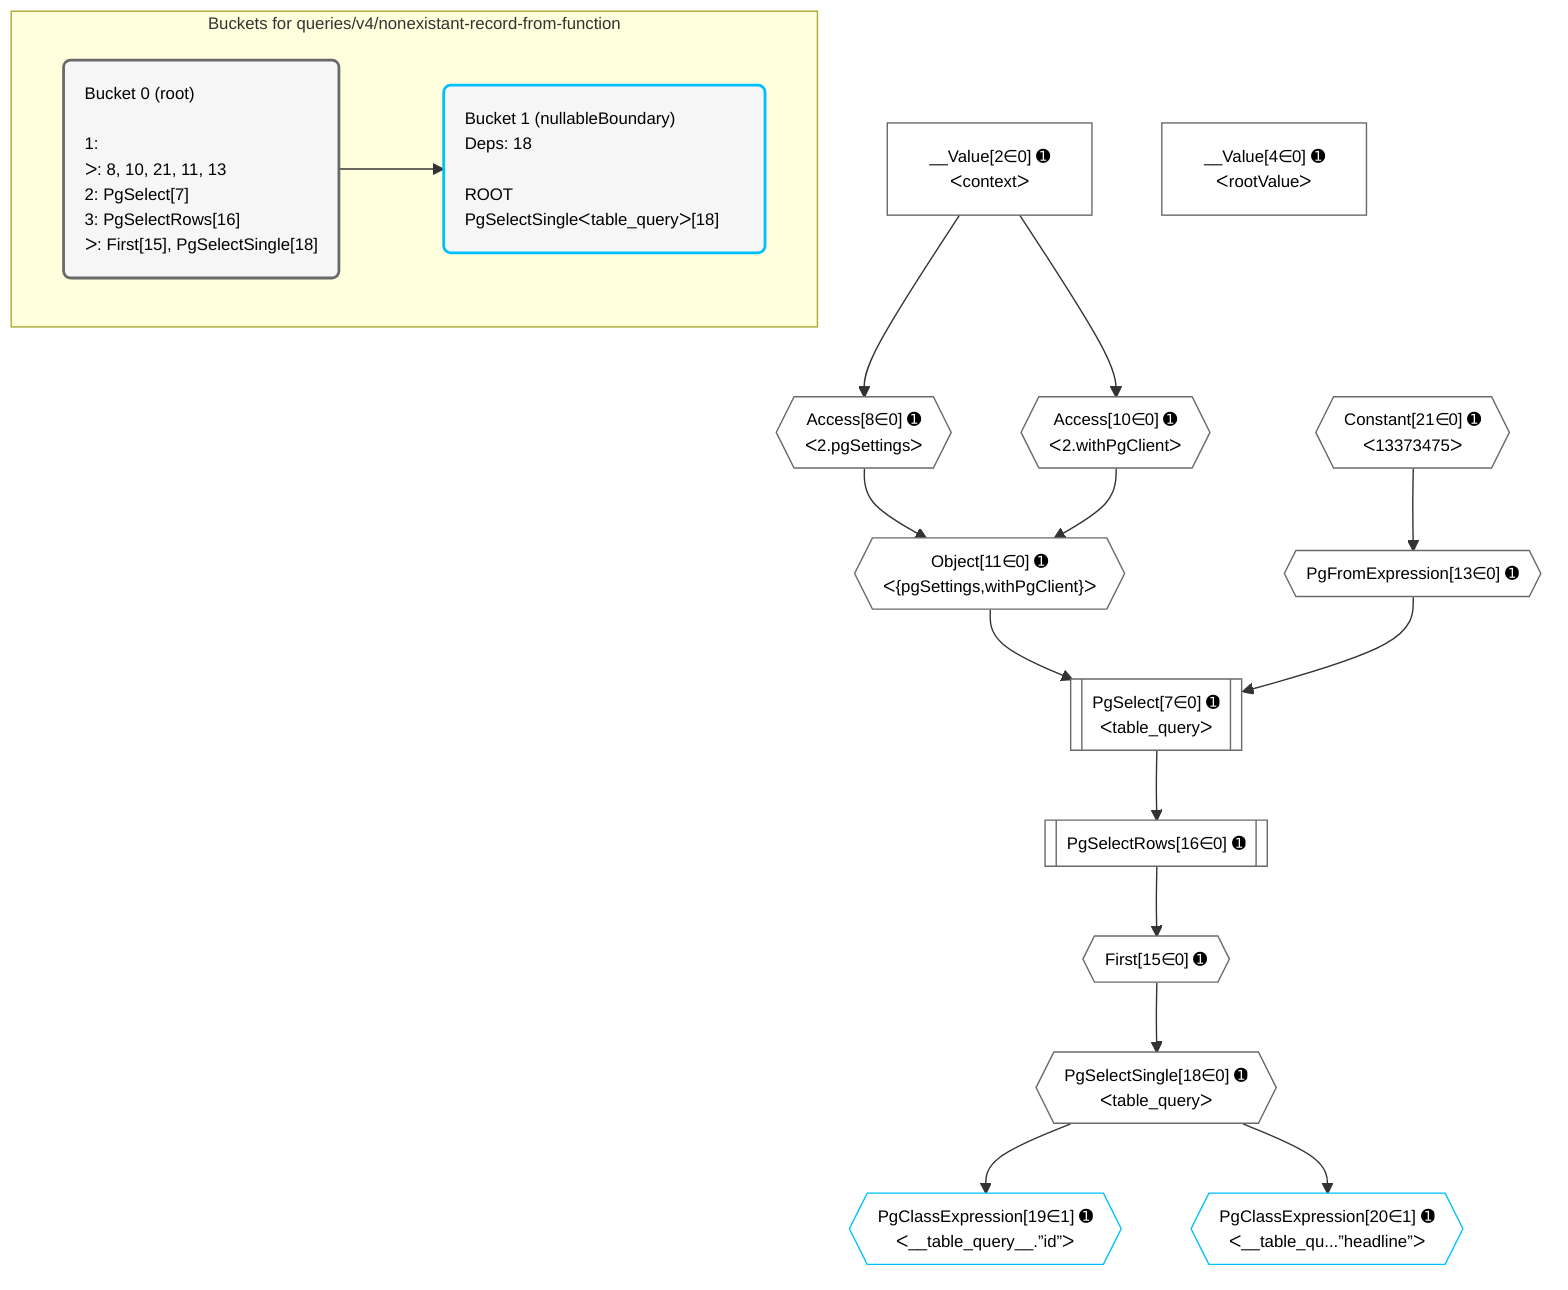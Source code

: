 %%{init: {'themeVariables': { 'fontSize': '12px'}}}%%
graph TD
    classDef path fill:#eee,stroke:#000,color:#000
    classDef plan fill:#fff,stroke-width:1px,color:#000
    classDef itemplan fill:#fff,stroke-width:2px,color:#000
    classDef unbatchedplan fill:#dff,stroke-width:1px,color:#000
    classDef sideeffectplan fill:#fcc,stroke-width:2px,color:#000
    classDef bucket fill:#f6f6f6,color:#000,stroke-width:2px,text-align:left

    subgraph "Buckets for queries/v4/nonexistant-record-from-function"
    Bucket0("Bucket 0 (root)<br /><br />1: <br />ᐳ: 8, 10, 21, 11, 13<br />2: PgSelect[7]<br />3: PgSelectRows[16]<br />ᐳ: First[15], PgSelectSingle[18]"):::bucket
    Bucket1("Bucket 1 (nullableBoundary)<br />Deps: 18<br /><br />ROOT PgSelectSingleᐸtable_queryᐳ[18]"):::bucket
    end
    Bucket0 --> Bucket1

    %% plan dependencies
    PgSelect7[["PgSelect[7∈0] ➊<br />ᐸtable_queryᐳ"]]:::plan
    Object11{{"Object[11∈0] ➊<br />ᐸ{pgSettings,withPgClient}ᐳ"}}:::plan
    PgFromExpression13{{"PgFromExpression[13∈0] ➊"}}:::plan
    Object11 & PgFromExpression13 --> PgSelect7
    Access8{{"Access[8∈0] ➊<br />ᐸ2.pgSettingsᐳ"}}:::plan
    Access10{{"Access[10∈0] ➊<br />ᐸ2.withPgClientᐳ"}}:::plan
    Access8 & Access10 --> Object11
    __Value2["__Value[2∈0] ➊<br />ᐸcontextᐳ"]:::plan
    __Value2 --> Access8
    __Value2 --> Access10
    Constant21{{"Constant[21∈0] ➊<br />ᐸ13373475ᐳ"}}:::plan
    Constant21 --> PgFromExpression13
    First15{{"First[15∈0] ➊"}}:::plan
    PgSelectRows16[["PgSelectRows[16∈0] ➊"]]:::plan
    PgSelectRows16 --> First15
    PgSelect7 --> PgSelectRows16
    PgSelectSingle18{{"PgSelectSingle[18∈0] ➊<br />ᐸtable_queryᐳ"}}:::plan
    First15 --> PgSelectSingle18
    __Value4["__Value[4∈0] ➊<br />ᐸrootValueᐳ"]:::plan
    PgClassExpression19{{"PgClassExpression[19∈1] ➊<br />ᐸ__table_query__.”id”ᐳ"}}:::plan
    PgSelectSingle18 --> PgClassExpression19
    PgClassExpression20{{"PgClassExpression[20∈1] ➊<br />ᐸ__table_qu...”headline”ᐳ"}}:::plan
    PgSelectSingle18 --> PgClassExpression20

    %% define steps
    classDef bucket0 stroke:#696969
    class Bucket0,__Value2,__Value4,PgSelect7,Access8,Access10,Object11,PgFromExpression13,First15,PgSelectRows16,PgSelectSingle18,Constant21 bucket0
    classDef bucket1 stroke:#00bfff
    class Bucket1,PgClassExpression19,PgClassExpression20 bucket1